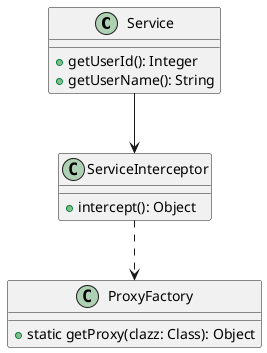 @startuml

class Service {
    + getUserId(): Integer
    + getUserName(): String
}

class ServiceInterceptor {
    + intercept(): Object
}

class ProxyFactory {
    + static getProxy(clazz: Class): Object
}

ServiceInterceptor ..> ProxyFactory
Service --> ServiceInterceptor

@enduml
